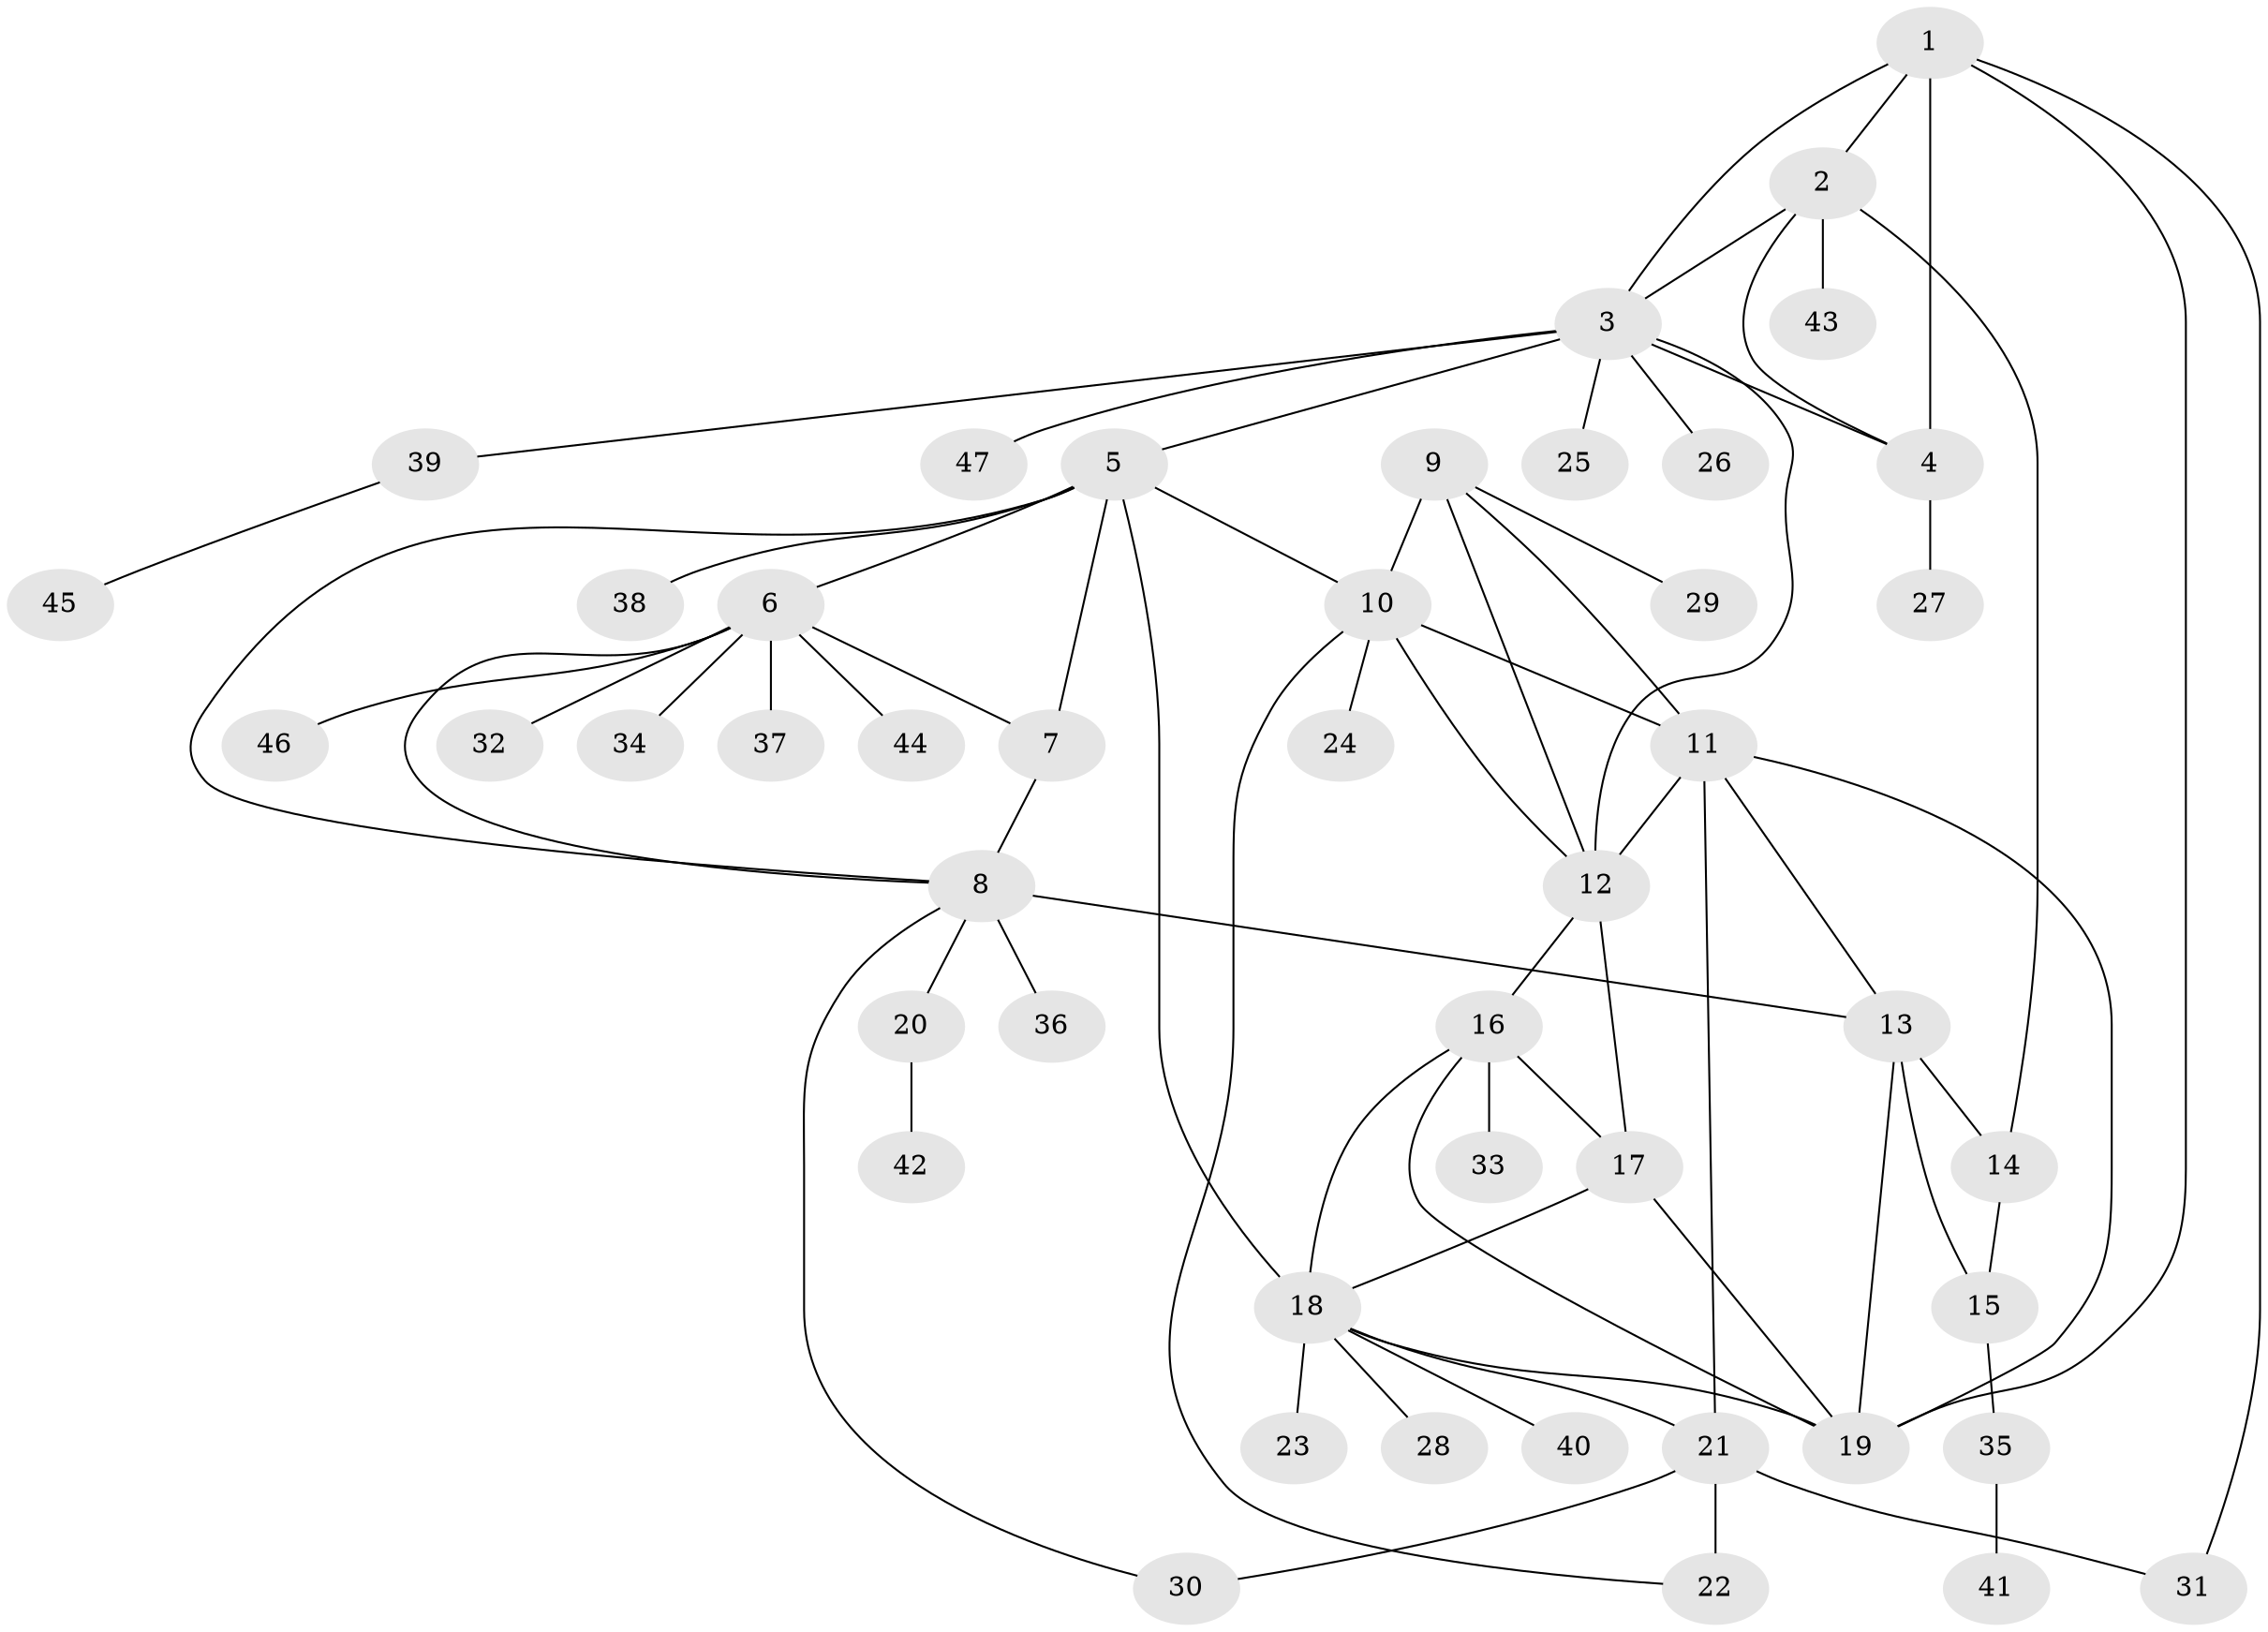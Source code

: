 // original degree distribution, {9: 0.044444444444444446, 6: 0.044444444444444446, 10: 0.011111111111111112, 4: 0.03333333333333333, 8: 0.022222222222222223, 11: 0.011111111111111112, 7: 0.022222222222222223, 5: 0.044444444444444446, 3: 0.03333333333333333, 2: 0.15555555555555556, 1: 0.5777777777777777}
// Generated by graph-tools (version 1.1) at 2025/37/03/09/25 02:37:20]
// undirected, 47 vertices, 71 edges
graph export_dot {
graph [start="1"]
  node [color=gray90,style=filled];
  1;
  2;
  3;
  4;
  5;
  6;
  7;
  8;
  9;
  10;
  11;
  12;
  13;
  14;
  15;
  16;
  17;
  18;
  19;
  20;
  21;
  22;
  23;
  24;
  25;
  26;
  27;
  28;
  29;
  30;
  31;
  32;
  33;
  34;
  35;
  36;
  37;
  38;
  39;
  40;
  41;
  42;
  43;
  44;
  45;
  46;
  47;
  1 -- 2 [weight=1.0];
  1 -- 3 [weight=1.0];
  1 -- 4 [weight=4.0];
  1 -- 19 [weight=1.0];
  1 -- 31 [weight=1.0];
  2 -- 3 [weight=1.0];
  2 -- 4 [weight=1.0];
  2 -- 14 [weight=1.0];
  2 -- 43 [weight=1.0];
  3 -- 4 [weight=1.0];
  3 -- 5 [weight=1.0];
  3 -- 12 [weight=1.0];
  3 -- 25 [weight=1.0];
  3 -- 26 [weight=1.0];
  3 -- 39 [weight=1.0];
  3 -- 47 [weight=1.0];
  4 -- 27 [weight=1.0];
  5 -- 6 [weight=1.0];
  5 -- 7 [weight=1.0];
  5 -- 8 [weight=1.0];
  5 -- 10 [weight=1.0];
  5 -- 18 [weight=1.0];
  5 -- 38 [weight=1.0];
  6 -- 7 [weight=1.0];
  6 -- 8 [weight=1.0];
  6 -- 32 [weight=1.0];
  6 -- 34 [weight=1.0];
  6 -- 37 [weight=1.0];
  6 -- 44 [weight=1.0];
  6 -- 46 [weight=1.0];
  7 -- 8 [weight=1.0];
  8 -- 13 [weight=1.0];
  8 -- 20 [weight=1.0];
  8 -- 30 [weight=1.0];
  8 -- 36 [weight=2.0];
  9 -- 10 [weight=1.0];
  9 -- 11 [weight=7.0];
  9 -- 12 [weight=1.0];
  9 -- 29 [weight=1.0];
  10 -- 11 [weight=1.0];
  10 -- 12 [weight=1.0];
  10 -- 22 [weight=1.0];
  10 -- 24 [weight=1.0];
  11 -- 12 [weight=1.0];
  11 -- 13 [weight=1.0];
  11 -- 19 [weight=1.0];
  11 -- 21 [weight=1.0];
  12 -- 16 [weight=1.0];
  12 -- 17 [weight=1.0];
  13 -- 14 [weight=3.0];
  13 -- 15 [weight=2.0];
  13 -- 19 [weight=1.0];
  14 -- 15 [weight=1.0];
  15 -- 35 [weight=1.0];
  16 -- 17 [weight=1.0];
  16 -- 18 [weight=1.0];
  16 -- 19 [weight=1.0];
  16 -- 33 [weight=1.0];
  17 -- 18 [weight=1.0];
  17 -- 19 [weight=1.0];
  18 -- 19 [weight=1.0];
  18 -- 21 [weight=1.0];
  18 -- 23 [weight=1.0];
  18 -- 28 [weight=1.0];
  18 -- 40 [weight=1.0];
  20 -- 42 [weight=1.0];
  21 -- 22 [weight=3.0];
  21 -- 30 [weight=1.0];
  21 -- 31 [weight=1.0];
  35 -- 41 [weight=1.0];
  39 -- 45 [weight=1.0];
}
